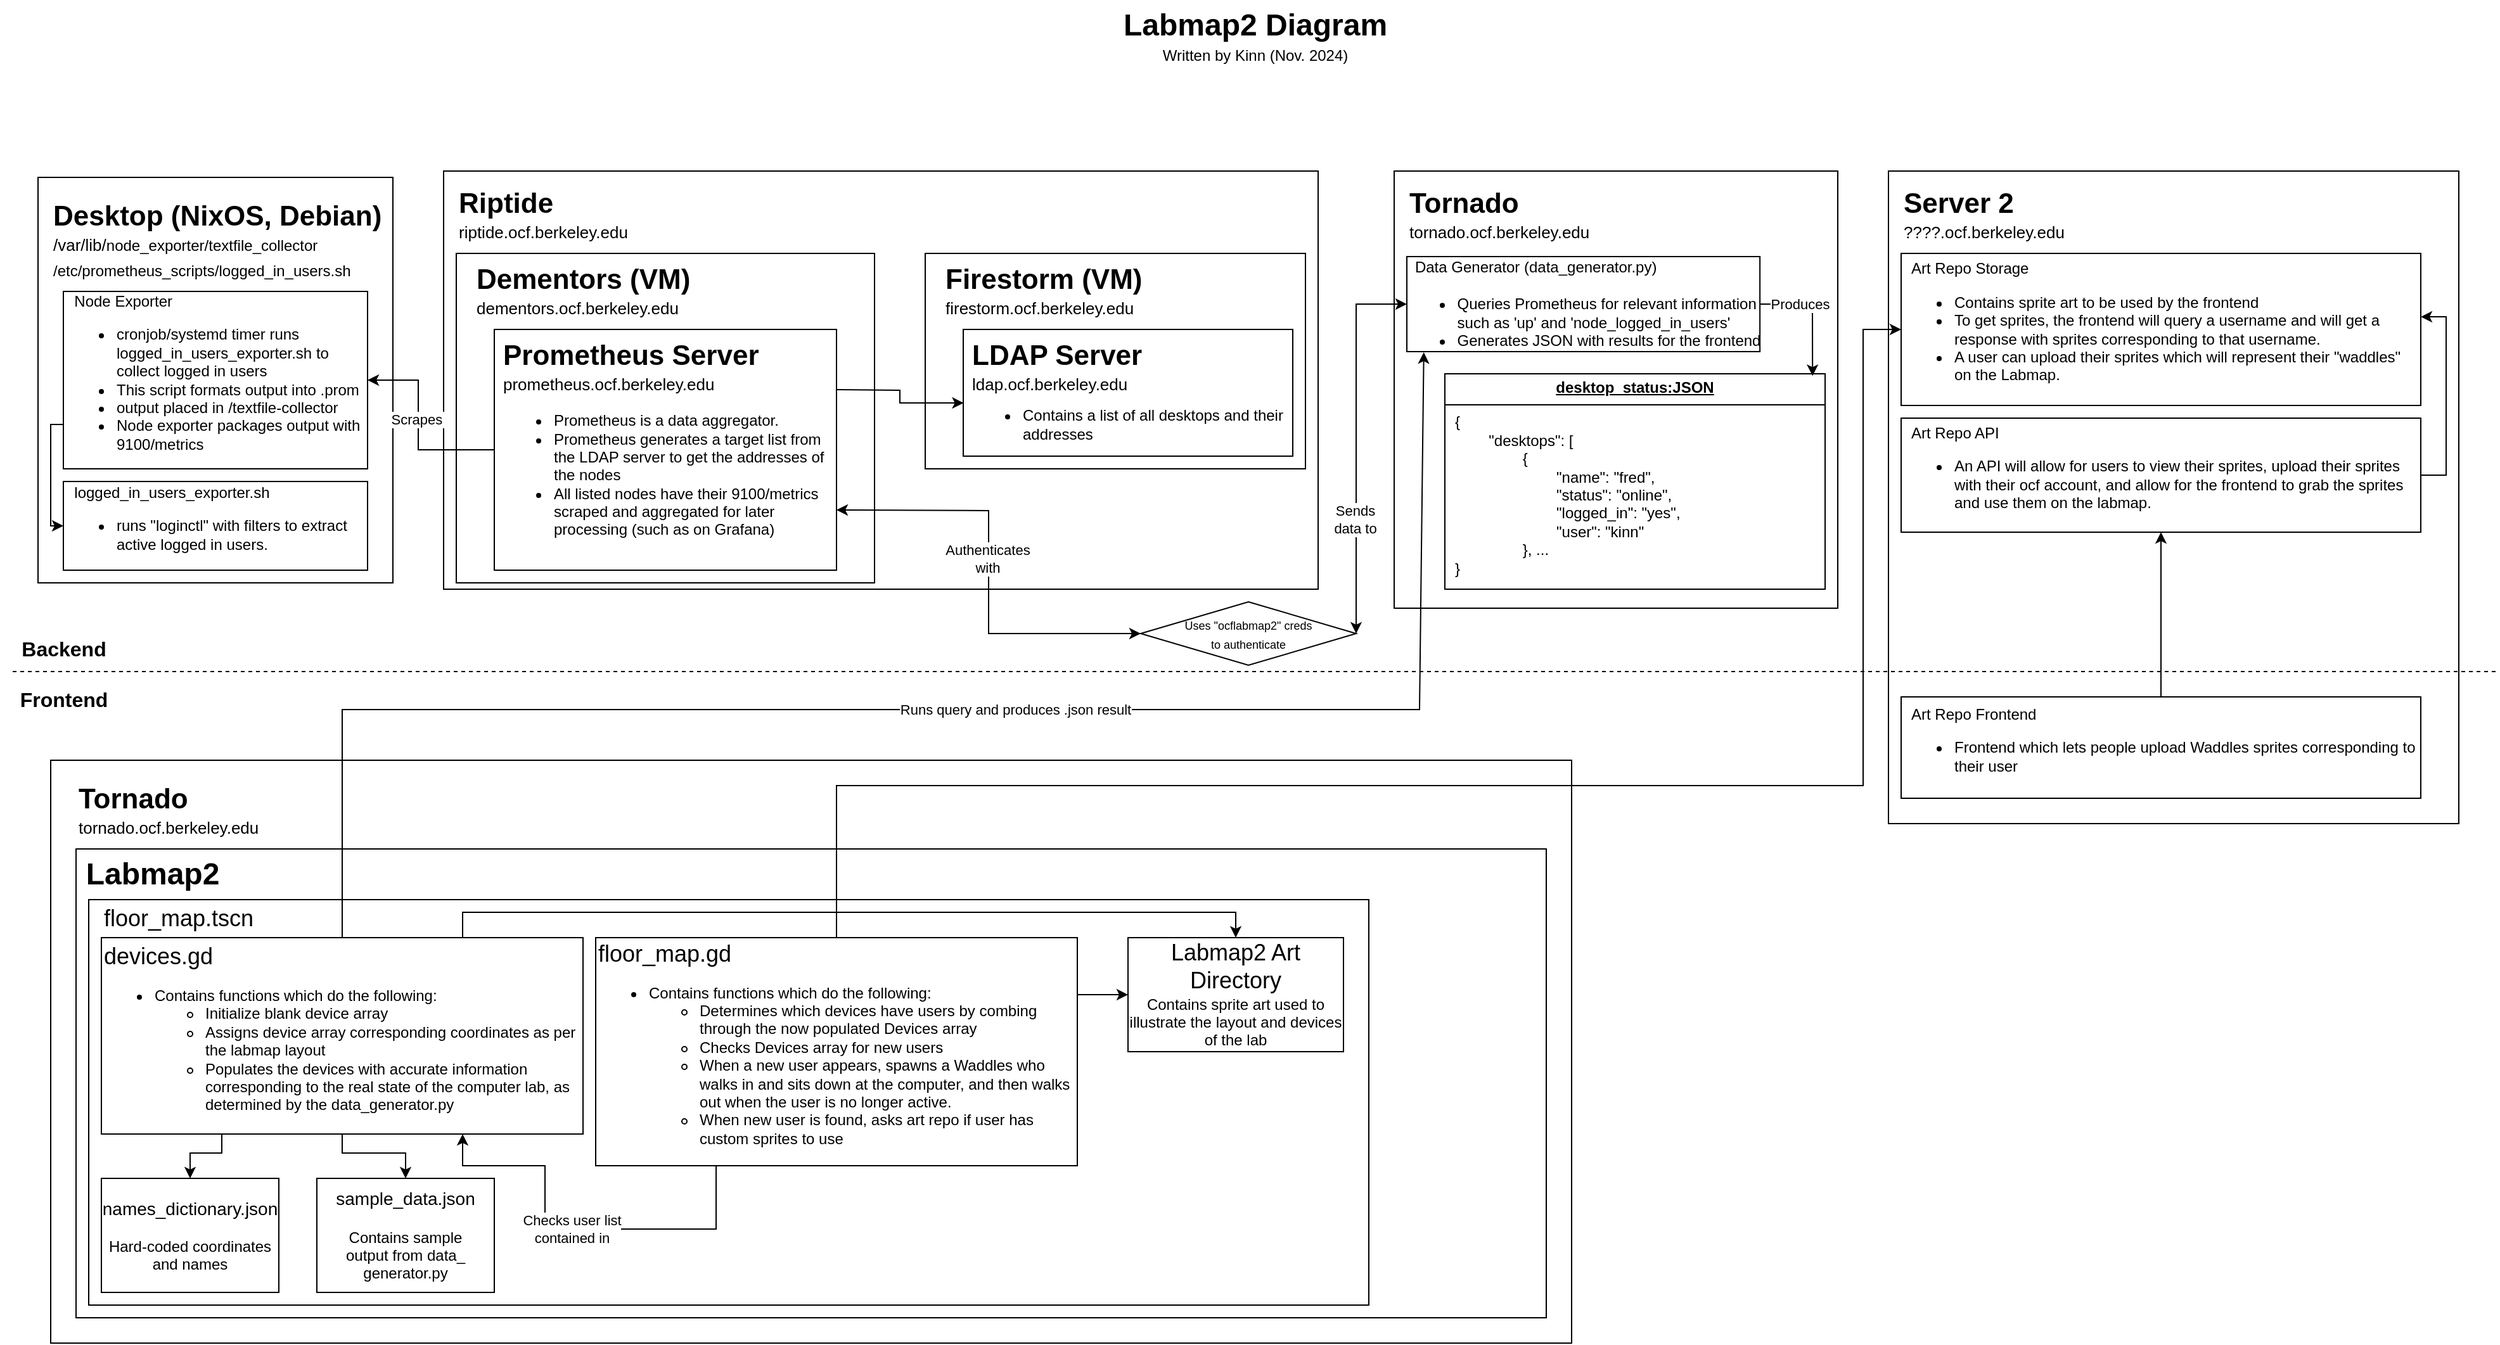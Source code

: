 <mxfile version="24.7.17">
  <diagram name="Page-1" id="e7e014a7-5840-1c2e-5031-d8a46d1fe8dd">
    <mxGraphModel dx="827" dy="511" grid="1" gridSize="10" guides="1" tooltips="1" connect="1" arrows="1" fold="1" page="1" pageScale="1" pageWidth="1980" pageHeight="1080" background="none" math="0" shadow="0">
      <root>
        <mxCell id="0" />
        <mxCell id="1" parent="0" />
        <mxCell id="_R0oTAtTKJcegxaHf9_w-74" value="" style="rounded=0;whiteSpace=wrap;html=1;" parent="1" vertex="1">
          <mxGeometry x="350" y="145" width="690" height="330" as="geometry" />
        </mxCell>
        <mxCell id="_R0oTAtTKJcegxaHf9_w-70" value="" style="rounded=0;whiteSpace=wrap;html=1;" parent="1" vertex="1">
          <mxGeometry x="360" y="210" width="330" height="260" as="geometry" />
        </mxCell>
        <mxCell id="_R0oTAtTKJcegxaHf9_w-42" value="Labmap2 Diagram" style="text;strokeColor=none;fillColor=none;html=1;fontSize=24;fontStyle=1;verticalAlign=middle;align=center;" parent="1" vertex="1">
          <mxGeometry x="940" y="10" width="100" height="40" as="geometry" />
        </mxCell>
        <mxCell id="_R0oTAtTKJcegxaHf9_w-43" value="&lt;font style=&quot;font-size: 16px;&quot;&gt;Frontend&lt;/font&gt;" style="text;strokeColor=none;fillColor=none;html=1;fontSize=24;fontStyle=1;verticalAlign=middle;align=center;" parent="1" vertex="1">
          <mxGeometry y="540" width="100" height="40" as="geometry" />
        </mxCell>
        <mxCell id="_R0oTAtTKJcegxaHf9_w-46" value="&lt;font style=&quot;font-size: 16px;&quot;&gt;Backend&lt;/font&gt;" style="text;strokeColor=none;fillColor=none;html=1;fontSize=24;fontStyle=1;verticalAlign=middle;align=center;" parent="1" vertex="1">
          <mxGeometry y="500" width="100" height="40" as="geometry" />
        </mxCell>
        <mxCell id="_R0oTAtTKJcegxaHf9_w-58" value="" style="rounded=0;whiteSpace=wrap;html=1;" parent="1" vertex="1">
          <mxGeometry x="30" y="150" width="280" height="320" as="geometry" />
        </mxCell>
        <mxCell id="_R0oTAtTKJcegxaHf9_w-59" value="&amp;nbsp; Node Exporter&lt;div&gt;&lt;ul&gt;&lt;li&gt;cronjob/systemd timer runs logged_in_users_exporter.sh to collect logged in users&lt;/li&gt;&lt;li&gt;This script formats output into .prom&lt;/li&gt;&lt;li&gt;output placed in /textfile-collector&lt;/li&gt;&lt;li&gt;Node exporter packages output with 9100/metrics&lt;/li&gt;&lt;/ul&gt;&lt;/div&gt;" style="rounded=0;whiteSpace=wrap;html=1;align=left;" parent="1" vertex="1">
          <mxGeometry x="50" y="240" width="240" height="140" as="geometry" />
        </mxCell>
        <mxCell id="_R0oTAtTKJcegxaHf9_w-61" value="&lt;font style=&quot;font-size: 22px;&quot;&gt;Desktop (NixOS, Debian)&lt;/font&gt;" style="text;strokeColor=none;fillColor=none;html=1;fontSize=24;fontStyle=1;verticalAlign=middle;align=left;" parent="1" vertex="1">
          <mxGeometry x="40" y="160" width="260" height="40" as="geometry" />
        </mxCell>
        <mxCell id="_R0oTAtTKJcegxaHf9_w-62" value="&amp;nbsp; logged_in_users_exporter.sh&lt;div&gt;&lt;ul&gt;&lt;li&gt;runs &quot;loginctl&quot; with filters to extract active logged in users.&lt;/li&gt;&lt;/ul&gt;&lt;/div&gt;" style="rounded=0;whiteSpace=wrap;html=1;align=left;" parent="1" vertex="1">
          <mxGeometry x="50" y="390" width="240" height="70" as="geometry" />
        </mxCell>
        <mxCell id="_R0oTAtTKJcegxaHf9_w-63" value="&lt;span style=&quot;font-size: 13px; font-weight: 400;&quot;&gt;/var/lib/&lt;/span&gt;&lt;span style=&quot;font-weight: normal; font-size: 12px;&quot;&gt;&lt;font style=&quot;font-size: 12px;&quot;&gt;node_exporter/textfile_collector&lt;/font&gt;&lt;/span&gt;" style="text;strokeColor=none;fillColor=none;html=1;fontSize=24;fontStyle=1;verticalAlign=middle;align=left;" parent="1" vertex="1">
          <mxGeometry x="40" y="190" width="260" height="20" as="geometry" />
        </mxCell>
        <mxCell id="_R0oTAtTKJcegxaHf9_w-64" value="&lt;span style=&quot;font-weight: 400;&quot;&gt;&lt;font style=&quot;font-size: 12px;&quot;&gt;/etc/prometheus_scripts/logged_in_users.sh&lt;/font&gt;&lt;/span&gt;" style="text;strokeColor=none;fillColor=none;html=1;fontSize=24;fontStyle=1;verticalAlign=middle;align=left;" parent="1" vertex="1">
          <mxGeometry x="40" y="210" width="260" height="20" as="geometry" />
        </mxCell>
        <mxCell id="_R0oTAtTKJcegxaHf9_w-65" value="" style="rounded=0;whiteSpace=wrap;html=1;" parent="1" vertex="1">
          <mxGeometry x="390" y="270" width="270" height="190" as="geometry" />
        </mxCell>
        <mxCell id="_R0oTAtTKJcegxaHf9_w-66" value="&lt;span style=&quot;font-size: 22px;&quot;&gt;Prometheus Server&lt;/span&gt;" style="text;strokeColor=none;fillColor=none;html=1;fontSize=24;fontStyle=1;verticalAlign=middle;align=left;" parent="1" vertex="1">
          <mxGeometry x="395" y="270" width="260" height="40" as="geometry" />
        </mxCell>
        <mxCell id="_R0oTAtTKJcegxaHf9_w-67" value="&lt;span style=&quot;font-size: 13px; font-weight: 400;&quot;&gt;prometheus.ocf.berkeley.edu&lt;/span&gt;" style="text;strokeColor=none;fillColor=none;html=1;fontSize=24;fontStyle=1;verticalAlign=middle;align=left;" parent="1" vertex="1">
          <mxGeometry x="395" y="300" width="260" height="20" as="geometry" />
        </mxCell>
        <mxCell id="_R0oTAtTKJcegxaHf9_w-69" value="&lt;ul style=&quot;font-size: 12px;&quot;&gt;&lt;li&gt;&lt;span style=&quot;font-size: 12px; font-weight: 400;&quot;&gt;Prometheus is a data aggregator.&lt;/span&gt;&lt;/li&gt;&lt;li&gt;&lt;span style=&quot;font-weight: 400;&quot;&gt;Prometheus generates a target list from&lt;br&gt;the LDAP server to get the addresses of&lt;br&gt;the nodes&lt;/span&gt;&lt;/li&gt;&lt;li&gt;&lt;span style=&quot;font-weight: 400;&quot;&gt;All listed nodes have their 9100/metrics&lt;br&gt;scraped and aggregated for later&lt;br&gt;processing (such as on Grafana)&lt;/span&gt;&lt;/li&gt;&lt;/ul&gt;" style="text;strokeColor=none;fillColor=none;html=1;fontSize=24;fontStyle=1;verticalAlign=middle;align=left;" parent="1" vertex="1">
          <mxGeometry x="395" y="330" width="260" height="110" as="geometry" />
        </mxCell>
        <mxCell id="_R0oTAtTKJcegxaHf9_w-72" value="&lt;span style=&quot;font-size: 22px;&quot;&gt;Dementors (VM)&lt;/span&gt;" style="text;strokeColor=none;fillColor=none;html=1;fontSize=24;fontStyle=1;verticalAlign=middle;align=left;" parent="1" vertex="1">
          <mxGeometry x="374" y="210" width="260" height="40" as="geometry" />
        </mxCell>
        <mxCell id="_R0oTAtTKJcegxaHf9_w-73" value="&lt;span style=&quot;font-size: 13px; font-weight: 400;&quot;&gt;dementors.ocf.berkeley.edu&lt;/span&gt;" style="text;strokeColor=none;fillColor=none;html=1;fontSize=24;fontStyle=1;verticalAlign=middle;align=left;" parent="1" vertex="1">
          <mxGeometry x="374" y="240" width="260" height="20" as="geometry" />
        </mxCell>
        <mxCell id="_R0oTAtTKJcegxaHf9_w-75" value="&lt;span style=&quot;font-size: 22px;&quot;&gt;Riptide&lt;/span&gt;" style="text;strokeColor=none;fillColor=none;html=1;fontSize=24;fontStyle=1;verticalAlign=middle;align=left;" parent="1" vertex="1">
          <mxGeometry x="360" y="150" width="260" height="40" as="geometry" />
        </mxCell>
        <mxCell id="_R0oTAtTKJcegxaHf9_w-76" value="&lt;span style=&quot;font-size: 13px; font-weight: 400;&quot;&gt;riptide.ocf.berkeley.edu&lt;/span&gt;" style="text;strokeColor=none;fillColor=none;html=1;fontSize=24;fontStyle=1;verticalAlign=middle;align=left;" parent="1" vertex="1">
          <mxGeometry x="360" y="180" width="260" height="20" as="geometry" />
        </mxCell>
        <mxCell id="_R0oTAtTKJcegxaHf9_w-80" style="edgeStyle=orthogonalEdgeStyle;rounded=0;orthogonalLoop=1;jettySize=auto;html=1;exitX=0.5;exitY=1;exitDx=0;exitDy=0;" parent="1" source="_R0oTAtTKJcegxaHf9_w-59" target="_R0oTAtTKJcegxaHf9_w-59" edge="1">
          <mxGeometry relative="1" as="geometry" />
        </mxCell>
        <mxCell id="_R0oTAtTKJcegxaHf9_w-82" value="" style="endArrow=classic;html=1;rounded=0;exitX=0;exitY=0.75;exitDx=0;exitDy=0;entryX=0;entryY=0.5;entryDx=0;entryDy=0;" parent="1" source="_R0oTAtTKJcegxaHf9_w-59" target="_R0oTAtTKJcegxaHf9_w-62" edge="1">
          <mxGeometry width="50" height="50" relative="1" as="geometry">
            <mxPoint x="150" y="390" as="sourcePoint" />
            <mxPoint x="200" y="340" as="targetPoint" />
            <Array as="points">
              <mxPoint x="40" y="345" />
              <mxPoint x="40" y="425" />
            </Array>
          </mxGeometry>
        </mxCell>
        <mxCell id="_R0oTAtTKJcegxaHf9_w-83" value="" style="rounded=0;whiteSpace=wrap;html=1;" parent="1" vertex="1">
          <mxGeometry x="1100" y="145" width="350" height="345" as="geometry" />
        </mxCell>
        <mxCell id="_R0oTAtTKJcegxaHf9_w-84" value="&lt;span style=&quot;font-size: 22px;&quot;&gt;Tornado&lt;/span&gt;" style="text;strokeColor=none;fillColor=none;html=1;fontSize=24;fontStyle=1;verticalAlign=middle;align=left;" parent="1" vertex="1">
          <mxGeometry x="1110" y="150" width="260" height="40" as="geometry" />
        </mxCell>
        <mxCell id="_R0oTAtTKJcegxaHf9_w-85" value="&lt;span style=&quot;font-size: 13px; font-weight: 400;&quot;&gt;tornado.ocf.berkeley.edu&lt;/span&gt;" style="text;strokeColor=none;fillColor=none;html=1;fontSize=24;fontStyle=1;verticalAlign=middle;align=left;" parent="1" vertex="1">
          <mxGeometry x="1110" y="180" width="260" height="20" as="geometry" />
        </mxCell>
        <mxCell id="_R0oTAtTKJcegxaHf9_w-88" value="&lt;div style=&quot;font-size: 24px; font-weight: 700; text-align: left; text-wrap: nowrap;&quot;&gt;&lt;span style=&quot;font-size: 12px; font-weight: 400;&quot;&gt;&amp;nbsp; Data Generator (data_generator.py)&lt;/span&gt;&lt;/div&gt;&lt;ul style=&quot;font-weight: 700; text-align: left; text-wrap: nowrap;&quot;&gt;&lt;li&gt;&lt;span style=&quot;font-weight: 400;&quot;&gt;Queries Prometheus for relevant information&lt;br&gt;such as &#39;up&#39; and &#39;node_logged_in_users&#39;&lt;/span&gt;&lt;/li&gt;&lt;li&gt;&lt;span style=&quot;font-weight: 400;&quot;&gt;Generates JSON with results for the frontend&lt;/span&gt;&lt;/li&gt;&lt;/ul&gt;" style="rounded=0;whiteSpace=wrap;html=1;" parent="1" vertex="1">
          <mxGeometry x="1110" y="212.5" width="278.57" height="75" as="geometry" />
        </mxCell>
        <mxCell id="_R0oTAtTKJcegxaHf9_w-89" value="&lt;p style=&quot;margin:0px;margin-top:4px;text-align:center;text-decoration:underline;&quot;&gt;&lt;b&gt;desktop_status:JSON&lt;/b&gt;&lt;/p&gt;&lt;hr size=&quot;1&quot; style=&quot;border-style:solid;&quot;&gt;&lt;p style=&quot;margin:0px;margin-left:8px;&quot;&gt;{&lt;/p&gt;&lt;p style=&quot;margin:0px;margin-left:8px;&quot;&gt;&lt;span style=&quot;white-space: pre;&quot;&gt;&#x9;&lt;/span&gt;&quot;desktops&quot;: [&lt;/p&gt;&lt;p style=&quot;margin:0px;margin-left:8px;&quot;&gt;&lt;span style=&quot;white-space: pre;&quot;&gt;&#x9;&lt;/span&gt;&lt;span style=&quot;white-space: pre;&quot;&gt;&#x9;&lt;/span&gt;{&lt;br&gt;&lt;/p&gt;&lt;p style=&quot;margin:0px;margin-left:8px;&quot;&gt;&lt;span style=&quot;white-space: pre;&quot;&gt;&#x9;&lt;/span&gt;&lt;span style=&quot;white-space: pre;&quot;&gt;&#x9;&lt;/span&gt;&lt;span style=&quot;white-space: pre;&quot;&gt;&#x9;&lt;/span&gt;&quot;name&quot;: &quot;fred&quot;,&lt;br&gt;&lt;/p&gt;&lt;p style=&quot;margin:0px;margin-left:8px;&quot;&gt;&lt;span style=&quot;white-space: pre;&quot;&gt;&#x9;&lt;/span&gt;&lt;span style=&quot;white-space: pre;&quot;&gt;&#x9;&lt;/span&gt;&lt;span style=&quot;white-space: pre;&quot;&gt;&#x9;&lt;/span&gt;&quot;status&quot;: &quot;online&quot;,&lt;br&gt;&lt;/p&gt;&lt;p style=&quot;margin:0px;margin-left:8px;&quot;&gt;&lt;span style=&quot;white-space: pre;&quot;&gt;&#x9;&lt;/span&gt;&lt;span style=&quot;white-space: pre;&quot;&gt;&#x9;&lt;/span&gt;&lt;span style=&quot;white-space: pre;&quot;&gt;&#x9;&lt;/span&gt;&quot;logged_in&quot;: &quot;yes&quot;,&lt;br&gt;&lt;/p&gt;&lt;p style=&quot;margin:0px;margin-left:8px;&quot;&gt;&lt;span style=&quot;white-space: pre;&quot;&gt;&#x9;&lt;/span&gt;&lt;span style=&quot;white-space: pre;&quot;&gt;&#x9;&lt;/span&gt;&lt;span style=&quot;white-space: pre;&quot;&gt;&#x9;&lt;/span&gt;&quot;user&quot;: &quot;kinn&quot;&lt;br&gt;&lt;/p&gt;&lt;p style=&quot;margin:0px;margin-left:8px;&quot;&gt;&lt;span style=&quot;white-space: pre;&quot;&gt;&#x9;&lt;/span&gt;&lt;span style=&quot;white-space: pre;&quot;&gt;&#x9;&lt;/span&gt;}, ...&lt;br&gt;&lt;/p&gt;&lt;p style=&quot;margin:0px;margin-left:8px;&quot;&gt;}&lt;/p&gt;&lt;p style=&quot;margin:0px;margin-left:8px;&quot;&gt;&lt;span style=&quot;white-space: pre;&quot;&gt;&#x9;&lt;/span&gt;&lt;br&gt;&lt;/p&gt;" style="verticalAlign=top;align=left;overflow=fill;html=1;whiteSpace=wrap;" parent="1" vertex="1">
          <mxGeometry x="1140" y="305" width="300" height="170" as="geometry" />
        </mxCell>
        <mxCell id="_R0oTAtTKJcegxaHf9_w-91" value="" style="endArrow=classic;html=1;rounded=0;exitX=1;exitY=0.5;exitDx=0;exitDy=0;entryX=0.967;entryY=0.01;entryDx=0;entryDy=0;entryPerimeter=0;" parent="1" source="_R0oTAtTKJcegxaHf9_w-88" target="_R0oTAtTKJcegxaHf9_w-89" edge="1">
          <mxGeometry width="50" height="50" relative="1" as="geometry">
            <mxPoint x="1130" y="365" as="sourcePoint" />
            <mxPoint x="1180" y="315" as="targetPoint" />
            <Array as="points">
              <mxPoint x="1430" y="250" />
            </Array>
          </mxGeometry>
        </mxCell>
        <mxCell id="E45NMd3pD-3T9T8s_Ec4-31" value="Produces" style="edgeLabel;html=1;align=center;verticalAlign=middle;resizable=0;points=[];" vertex="1" connectable="0" parent="_R0oTAtTKJcegxaHf9_w-91">
          <mxGeometry x="-0.152" y="1" relative="1" as="geometry">
            <mxPoint x="-11" as="offset" />
          </mxGeometry>
        </mxCell>
        <mxCell id="_R0oTAtTKJcegxaHf9_w-94" value="" style="rounded=0;whiteSpace=wrap;html=1;" parent="1" vertex="1">
          <mxGeometry x="730" y="210" width="300" height="170" as="geometry" />
        </mxCell>
        <mxCell id="_R0oTAtTKJcegxaHf9_w-95" value="" style="rounded=0;whiteSpace=wrap;html=1;" parent="1" vertex="1">
          <mxGeometry x="760" y="270" width="260" height="100" as="geometry" />
        </mxCell>
        <mxCell id="_R0oTAtTKJcegxaHf9_w-96" value="&lt;span style=&quot;font-size: 22px;&quot;&gt;LDAP Server&lt;/span&gt;" style="text;strokeColor=none;fillColor=none;html=1;fontSize=24;fontStyle=1;verticalAlign=middle;align=left;" parent="1" vertex="1">
          <mxGeometry x="765" y="270" width="260" height="40" as="geometry" />
        </mxCell>
        <mxCell id="_R0oTAtTKJcegxaHf9_w-97" value="&lt;span style=&quot;font-size: 13px; font-weight: 400;&quot;&gt;ldap.ocf.berkeley.edu&lt;/span&gt;" style="text;strokeColor=none;fillColor=none;html=1;fontSize=24;fontStyle=1;verticalAlign=middle;align=left;" parent="1" vertex="1">
          <mxGeometry x="765" y="300" width="260" height="20" as="geometry" />
        </mxCell>
        <mxCell id="_R0oTAtTKJcegxaHf9_w-98" value="&lt;ul style=&quot;font-size: 12px;&quot;&gt;&lt;li&gt;&lt;span style=&quot;font-weight: 400;&quot;&gt;Contains a list of all desktops and their&lt;br&gt;addresses&lt;/span&gt;&lt;/li&gt;&lt;/ul&gt;" style="text;strokeColor=none;fillColor=none;html=1;fontSize=24;fontStyle=1;verticalAlign=middle;align=left;" parent="1" vertex="1">
          <mxGeometry x="765" y="330" width="260" height="30" as="geometry" />
        </mxCell>
        <mxCell id="_R0oTAtTKJcegxaHf9_w-99" value="&lt;span style=&quot;font-size: 22px;&quot;&gt;Firestorm (VM)&lt;/span&gt;" style="text;strokeColor=none;fillColor=none;html=1;fontSize=24;fontStyle=1;verticalAlign=middle;align=left;" parent="1" vertex="1">
          <mxGeometry x="744" y="210" width="260" height="40" as="geometry" />
        </mxCell>
        <mxCell id="_R0oTAtTKJcegxaHf9_w-100" value="&lt;span style=&quot;font-size: 13px; font-weight: 400;&quot;&gt;firestorm.ocf.berkeley.edu&lt;/span&gt;" style="text;strokeColor=none;fillColor=none;html=1;fontSize=24;fontStyle=1;verticalAlign=middle;align=left;" parent="1" vertex="1">
          <mxGeometry x="744" y="240" width="260" height="20" as="geometry" />
        </mxCell>
        <mxCell id="_R0oTAtTKJcegxaHf9_w-101" value="" style="endArrow=classic;html=1;rounded=0;exitX=1;exitY=0.25;exitDx=0;exitDy=0;entryX=0.001;entryY=0.58;entryDx=0;entryDy=0;entryPerimeter=0;" parent="1" source="_R0oTAtTKJcegxaHf9_w-65" target="_R0oTAtTKJcegxaHf9_w-95" edge="1">
          <mxGeometry width="50" height="50" relative="1" as="geometry">
            <mxPoint x="740" y="400" as="sourcePoint" />
            <mxPoint x="790" y="350" as="targetPoint" />
            <Array as="points">
              <mxPoint x="710" y="318" />
              <mxPoint x="710" y="328" />
            </Array>
          </mxGeometry>
        </mxCell>
        <mxCell id="_R0oTAtTKJcegxaHf9_w-103" value="" style="rounded=0;whiteSpace=wrap;html=1;" parent="1" vertex="1">
          <mxGeometry x="1490" y="145" width="450" height="515" as="geometry" />
        </mxCell>
        <mxCell id="_R0oTAtTKJcegxaHf9_w-104" value="&lt;span style=&quot;font-size: 22px;&quot;&gt;Server 2&lt;/span&gt;" style="text;strokeColor=none;fillColor=none;html=1;fontSize=24;fontStyle=1;verticalAlign=middle;align=left;" parent="1" vertex="1">
          <mxGeometry x="1500" y="150" width="260" height="40" as="geometry" />
        </mxCell>
        <mxCell id="_R0oTAtTKJcegxaHf9_w-105" value="&lt;span style=&quot;font-size: 13px; font-weight: 400;&quot;&gt;????.ocf.berkeley.edu&lt;/span&gt;" style="text;strokeColor=none;fillColor=none;html=1;fontSize=24;fontStyle=1;verticalAlign=middle;align=left;" parent="1" vertex="1">
          <mxGeometry x="1500" y="180" width="260" height="20" as="geometry" />
        </mxCell>
        <mxCell id="_R0oTAtTKJcegxaHf9_w-106" value="&amp;nbsp; Art Repo Storage&lt;div&gt;&lt;ul&gt;&lt;li&gt;Contains sprite art to be used by the frontend&lt;/li&gt;&lt;li&gt;To get sprites, the frontend will query a username and will get a&lt;br&gt;response with sprites corresponding to that username.&lt;/li&gt;&lt;li&gt;A user can upload their sprites which will represent their &quot;waddles&quot;&lt;br&gt;on the Labmap.&lt;/li&gt;&lt;/ul&gt;&lt;/div&gt;" style="rounded=0;whiteSpace=wrap;html=1;align=left;" parent="1" vertex="1">
          <mxGeometry x="1500" y="210" width="410" height="120" as="geometry" />
        </mxCell>
        <mxCell id="_R0oTAtTKJcegxaHf9_w-125" value="&amp;nbsp; Art Repo API&lt;div&gt;&lt;ul&gt;&lt;li&gt;An API will allow for users to view their sprites, upload their sprites with their ocf account, and allow for the frontend to grab the sprites and use them on the labmap.&lt;/li&gt;&lt;/ul&gt;&lt;/div&gt;" style="rounded=0;whiteSpace=wrap;html=1;align=left;" parent="1" vertex="1">
          <mxGeometry x="1500" y="340" width="410" height="90" as="geometry" />
        </mxCell>
        <mxCell id="_R0oTAtTKJcegxaHf9_w-127" value="&lt;span style=&quot;font-weight: normal;&quot;&gt;&lt;font style=&quot;font-size: 12px;&quot;&gt;Written by Kinn (Nov. 2024)&lt;/font&gt;&lt;/span&gt;" style="text;strokeColor=none;fillColor=none;html=1;fontSize=24;fontStyle=1;verticalAlign=middle;align=center;" parent="1" vertex="1">
          <mxGeometry x="940" y="30" width="100" height="40" as="geometry" />
        </mxCell>
        <mxCell id="_R0oTAtTKJcegxaHf9_w-128" value="" style="rounded=0;whiteSpace=wrap;html=1;" parent="1" vertex="1">
          <mxGeometry x="40" y="610" width="1200" height="460" as="geometry" />
        </mxCell>
        <mxCell id="_R0oTAtTKJcegxaHf9_w-129" value="&lt;span style=&quot;font-size: 22px;&quot;&gt;Tornado&lt;/span&gt;" style="text;strokeColor=none;fillColor=none;html=1;fontSize=24;fontStyle=1;verticalAlign=middle;align=left;" parent="1" vertex="1">
          <mxGeometry x="60" y="620" width="260" height="40" as="geometry" />
        </mxCell>
        <mxCell id="_R0oTAtTKJcegxaHf9_w-130" value="&lt;span style=&quot;font-size: 13px; font-weight: 400;&quot;&gt;tornado.ocf.berkeley.edu&lt;/span&gt;" style="text;strokeColor=none;fillColor=none;html=1;fontSize=24;fontStyle=1;verticalAlign=middle;align=left;" parent="1" vertex="1">
          <mxGeometry x="60" y="650" width="260" height="20" as="geometry" />
        </mxCell>
        <mxCell id="_R0oTAtTKJcegxaHf9_w-132" value="" style="rounded=0;whiteSpace=wrap;html=1;align=left;" parent="1" vertex="1">
          <mxGeometry x="60" y="680" width="1160" height="370" as="geometry" />
        </mxCell>
        <mxCell id="_R0oTAtTKJcegxaHf9_w-136" value="&amp;nbsp; Art Repo Frontend&lt;div&gt;&lt;ul&gt;&lt;li&gt;Frontend which lets people upload Waddles sprites corresponding to their user&lt;/li&gt;&lt;/ul&gt;&lt;/div&gt;" style="rounded=0;whiteSpace=wrap;html=1;align=left;" parent="1" vertex="1">
          <mxGeometry x="1500" y="560" width="410" height="80" as="geometry" />
        </mxCell>
        <mxCell id="_R0oTAtTKJcegxaHf9_w-137" value="" style="endArrow=classic;html=1;rounded=0;exitX=0.5;exitY=0;exitDx=0;exitDy=0;entryX=0.5;entryY=1;entryDx=0;entryDy=0;" parent="1" source="_R0oTAtTKJcegxaHf9_w-136" target="_R0oTAtTKJcegxaHf9_w-125" edge="1">
          <mxGeometry width="50" height="50" relative="1" as="geometry">
            <mxPoint x="1230" y="470" as="sourcePoint" />
            <mxPoint x="1280" y="420" as="targetPoint" />
            <Array as="points" />
          </mxGeometry>
        </mxCell>
        <mxCell id="_R0oTAtTKJcegxaHf9_w-138" value="" style="endArrow=classic;html=1;rounded=0;exitX=1;exitY=0.5;exitDx=0;exitDy=0;entryX=1;entryY=0.417;entryDx=0;entryDy=0;entryPerimeter=0;" parent="1" source="_R0oTAtTKJcegxaHf9_w-125" target="_R0oTAtTKJcegxaHf9_w-106" edge="1">
          <mxGeometry width="50" height="50" relative="1" as="geometry">
            <mxPoint x="1610" y="430" as="sourcePoint" />
            <mxPoint x="1660" y="380" as="targetPoint" />
            <Array as="points">
              <mxPoint x="1930" y="385" />
              <mxPoint x="1930" y="260" />
            </Array>
          </mxGeometry>
        </mxCell>
        <mxCell id="_R0oTAtTKJcegxaHf9_w-41" value="" style="endArrow=none;dashed=1;html=1;rounded=0;" parent="1" edge="1">
          <mxGeometry width="50" height="50" relative="1" as="geometry">
            <mxPoint x="10" y="540" as="sourcePoint" />
            <mxPoint x="1970" y="540" as="targetPoint" />
          </mxGeometry>
        </mxCell>
        <mxCell id="E45NMd3pD-3T9T8s_Ec4-4" value="&lt;font style=&quot;font-size: 9px;&quot;&gt;Uses &quot;ocflabmap2&quot; creds&lt;/font&gt;&lt;div&gt;&lt;font style=&quot;font-size: 9px;&quot;&gt;to authenticate&lt;/font&gt;&lt;/div&gt;" style="rhombus;whiteSpace=wrap;html=1;" vertex="1" parent="1">
          <mxGeometry x="900" y="485" width="170" height="50" as="geometry" />
        </mxCell>
        <mxCell id="E45NMd3pD-3T9T8s_Ec4-7" value="" style="endArrow=classic;startArrow=classic;html=1;rounded=0;exitX=1;exitY=0.75;exitDx=0;exitDy=0;entryX=0;entryY=0.5;entryDx=0;entryDy=0;" edge="1" parent="1" source="_R0oTAtTKJcegxaHf9_w-65" target="E45NMd3pD-3T9T8s_Ec4-4">
          <mxGeometry width="50" height="50" relative="1" as="geometry">
            <mxPoint x="860" y="470" as="sourcePoint" />
            <mxPoint x="910" y="420" as="targetPoint" />
            <Array as="points">
              <mxPoint x="780" y="413" />
              <mxPoint x="780" y="510" />
            </Array>
          </mxGeometry>
        </mxCell>
        <mxCell id="E45NMd3pD-3T9T8s_Ec4-25" value="Authenticates&lt;div&gt;with&lt;/div&gt;" style="edgeLabel;html=1;align=center;verticalAlign=middle;resizable=0;points=[];" vertex="1" connectable="0" parent="E45NMd3pD-3T9T8s_Ec4-7">
          <mxGeometry x="-0.063" y="-1" relative="1" as="geometry">
            <mxPoint as="offset" />
          </mxGeometry>
        </mxCell>
        <mxCell id="E45NMd3pD-3T9T8s_Ec4-8" value="" style="endArrow=classic;startArrow=classic;html=1;rounded=0;entryX=0;entryY=0.5;entryDx=0;entryDy=0;exitX=1;exitY=0.5;exitDx=0;exitDy=0;" edge="1" parent="1" source="E45NMd3pD-3T9T8s_Ec4-4" target="_R0oTAtTKJcegxaHf9_w-88">
          <mxGeometry width="50" height="50" relative="1" as="geometry">
            <mxPoint x="860" y="470" as="sourcePoint" />
            <mxPoint x="910" y="420" as="targetPoint" />
            <Array as="points">
              <mxPoint x="1070" y="250" />
            </Array>
          </mxGeometry>
        </mxCell>
        <mxCell id="E45NMd3pD-3T9T8s_Ec4-26" value="Sends&lt;div&gt;data to&lt;/div&gt;" style="edgeLabel;html=1;align=center;verticalAlign=middle;resizable=0;points=[];" vertex="1" connectable="0" parent="E45NMd3pD-3T9T8s_Ec4-8">
          <mxGeometry x="-0.398" y="1" relative="1" as="geometry">
            <mxPoint as="offset" />
          </mxGeometry>
        </mxCell>
        <mxCell id="E45NMd3pD-3T9T8s_Ec4-9" value="Labmap2" style="text;strokeColor=none;fillColor=none;html=1;fontSize=24;fontStyle=1;verticalAlign=middle;align=center;" vertex="1" parent="1">
          <mxGeometry x="70" y="680" width="100" height="40" as="geometry" />
        </mxCell>
        <mxCell id="E45NMd3pD-3T9T8s_Ec4-17" value="" style="rounded=0;whiteSpace=wrap;html=1;" vertex="1" parent="1">
          <mxGeometry x="70" y="720" width="1010" height="320" as="geometry" />
        </mxCell>
        <mxCell id="E45NMd3pD-3T9T8s_Ec4-10" value="&lt;font style=&quot;font-size: 18px;&quot;&gt;devices.gd&lt;/font&gt;&lt;div&gt;&lt;ul&gt;&lt;li&gt;&lt;font style=&quot;font-size: 12px;&quot;&gt;Contains functions which do the following:&lt;/font&gt;&lt;/li&gt;&lt;ul&gt;&lt;li&gt;Initialize blank device array&lt;/li&gt;&lt;li&gt;Assigns device array corresponding coordinates as per the labmap layout&lt;/li&gt;&lt;li&gt;Populates the devices with accurate information corresponding to the real state of the computer lab, as determined by the data_generator.py&lt;/li&gt;&lt;/ul&gt;&lt;/ul&gt;&lt;/div&gt;" style="rounded=0;whiteSpace=wrap;html=1;align=left;" vertex="1" parent="1">
          <mxGeometry x="80" y="750" width="380" height="155" as="geometry" />
        </mxCell>
        <mxCell id="E45NMd3pD-3T9T8s_Ec4-11" value="&lt;font style=&quot;font-size: 14px;&quot;&gt;names_dictionary.json&lt;/font&gt;&lt;div&gt;&lt;span style=&quot;text-align: left; background-color: initial;&quot;&gt;&lt;br&gt;&lt;/span&gt;&lt;/div&gt;&lt;div&gt;&lt;span style=&quot;text-align: left; background-color: initial;&quot;&gt;Hard-coded coordinates and names&lt;/span&gt;&lt;/div&gt;" style="rounded=0;whiteSpace=wrap;html=1;" vertex="1" parent="1">
          <mxGeometry x="80" y="940" width="140" height="90" as="geometry" />
        </mxCell>
        <mxCell id="E45NMd3pD-3T9T8s_Ec4-12" value="&lt;font style=&quot;font-size: 14px;&quot;&gt;sample_data.json&lt;/font&gt;&lt;div&gt;&lt;br&gt;&lt;/div&gt;&lt;div&gt;&lt;font style=&quot;font-size: 12px;&quot;&gt;Contains sample&lt;/font&gt;&lt;/div&gt;&lt;div&gt;&lt;font style=&quot;font-size: 12px;&quot;&gt;output from data_&lt;/font&gt;&lt;/div&gt;&lt;div&gt;&lt;font style=&quot;font-size: 12px;&quot;&gt;generator.py&lt;/font&gt;&lt;/div&gt;" style="rounded=0;whiteSpace=wrap;html=1;" vertex="1" parent="1">
          <mxGeometry x="250" y="940" width="140" height="90" as="geometry" />
        </mxCell>
        <mxCell id="E45NMd3pD-3T9T8s_Ec4-13" value="" style="endArrow=classic;html=1;rounded=0;exitX=0.25;exitY=1;exitDx=0;exitDy=0;entryX=0.5;entryY=0;entryDx=0;entryDy=0;" edge="1" parent="1" source="E45NMd3pD-3T9T8s_Ec4-10" target="E45NMd3pD-3T9T8s_Ec4-11">
          <mxGeometry width="50" height="50" relative="1" as="geometry">
            <mxPoint x="460" y="820" as="sourcePoint" />
            <mxPoint x="510" y="770" as="targetPoint" />
            <Array as="points">
              <mxPoint x="175" y="920" />
              <mxPoint x="150" y="920" />
            </Array>
          </mxGeometry>
        </mxCell>
        <mxCell id="E45NMd3pD-3T9T8s_Ec4-14" value="" style="endArrow=classic;html=1;rounded=0;entryX=0.5;entryY=0;entryDx=0;entryDy=0;exitX=0.5;exitY=1;exitDx=0;exitDy=0;" edge="1" parent="1" source="E45NMd3pD-3T9T8s_Ec4-10" target="E45NMd3pD-3T9T8s_Ec4-12">
          <mxGeometry width="50" height="50" relative="1" as="geometry">
            <mxPoint x="460" y="820" as="sourcePoint" />
            <mxPoint x="510" y="770" as="targetPoint" />
            <Array as="points">
              <mxPoint x="270" y="920" />
              <mxPoint x="320" y="920" />
            </Array>
          </mxGeometry>
        </mxCell>
        <mxCell id="E45NMd3pD-3T9T8s_Ec4-15" value="&lt;font style=&quot;font-size: 18px;&quot;&gt;floor_map.gd&lt;/font&gt;&lt;div&gt;&lt;ul&gt;&lt;li&gt;&lt;font style=&quot;font-size: 12px;&quot;&gt;Contains functions which do the following:&lt;/font&gt;&lt;/li&gt;&lt;ul&gt;&lt;li&gt;Determines which devices have users by combing through the now populated Devices array&lt;/li&gt;&lt;li&gt;Checks Devices array for new users&lt;/li&gt;&lt;li&gt;When a new user appears, spawns a Waddles who walks in and sits down at the computer, and then walks out when the user is no longer active.&lt;/li&gt;&lt;li&gt;&lt;span style=&quot;background-color: initial;&quot;&gt;When new user is found, asks art repo if user has custom sprites to use&lt;/span&gt;&lt;br&gt;&lt;/li&gt;&lt;/ul&gt;&lt;/ul&gt;&lt;/div&gt;" style="rounded=0;whiteSpace=wrap;html=1;align=left;" vertex="1" parent="1">
          <mxGeometry x="470" y="750" width="380" height="180" as="geometry" />
        </mxCell>
        <mxCell id="E45NMd3pD-3T9T8s_Ec4-16" value="&lt;font style=&quot;font-size: 18px;&quot;&gt;Labmap2 Art Directory&lt;/font&gt;&lt;div&gt;&lt;font style=&quot;font-size: 12px;&quot;&gt;Contains sprite art used to illustrate the layout and devices of the lab&lt;/font&gt;&lt;/div&gt;" style="rounded=0;whiteSpace=wrap;html=1;" vertex="1" parent="1">
          <mxGeometry x="890" y="750" width="170" height="90" as="geometry" />
        </mxCell>
        <mxCell id="E45NMd3pD-3T9T8s_Ec4-19" value="&lt;span style=&quot;font-weight: normal;&quot;&gt;&lt;font style=&quot;font-size: 18px;&quot;&gt;floor_map.tscn&lt;/font&gt;&lt;/span&gt;" style="text;strokeColor=none;fillColor=none;html=1;fontSize=24;fontStyle=1;verticalAlign=middle;align=left;" vertex="1" parent="1">
          <mxGeometry x="80" y="713" width="100" height="40" as="geometry" />
        </mxCell>
        <mxCell id="E45NMd3pD-3T9T8s_Ec4-20" value="" style="endArrow=classic;html=1;rounded=0;exitX=0.75;exitY=0;exitDx=0;exitDy=0;entryX=0.5;entryY=0;entryDx=0;entryDy=0;" edge="1" parent="1" source="E45NMd3pD-3T9T8s_Ec4-10" target="E45NMd3pD-3T9T8s_Ec4-16">
          <mxGeometry width="50" height="50" relative="1" as="geometry">
            <mxPoint x="510" y="870" as="sourcePoint" />
            <mxPoint x="560" y="820" as="targetPoint" />
            <Array as="points">
              <mxPoint x="365" y="730" />
              <mxPoint x="975" y="730" />
            </Array>
          </mxGeometry>
        </mxCell>
        <mxCell id="E45NMd3pD-3T9T8s_Ec4-22" value="" style="endArrow=classic;html=1;rounded=0;entryX=0;entryY=0.5;entryDx=0;entryDy=0;exitX=1;exitY=0.25;exitDx=0;exitDy=0;" edge="1" parent="1" source="E45NMd3pD-3T9T8s_Ec4-15" target="E45NMd3pD-3T9T8s_Ec4-16">
          <mxGeometry width="50" height="50" relative="1" as="geometry">
            <mxPoint x="850" y="800" as="sourcePoint" />
            <mxPoint x="900" y="750" as="targetPoint" />
            <Array as="points">
              <mxPoint x="870" y="795" />
            </Array>
          </mxGeometry>
        </mxCell>
        <mxCell id="E45NMd3pD-3T9T8s_Ec4-27" value="" style="endArrow=classic;html=1;rounded=0;entryX=0.048;entryY=1.007;entryDx=0;entryDy=0;exitX=0.5;exitY=0;exitDx=0;exitDy=0;entryPerimeter=0;" edge="1" parent="1" source="E45NMd3pD-3T9T8s_Ec4-10" target="_R0oTAtTKJcegxaHf9_w-88">
          <mxGeometry width="50" height="50" relative="1" as="geometry">
            <mxPoint x="790" y="760" as="sourcePoint" />
            <mxPoint x="840" y="710" as="targetPoint" />
            <Array as="points">
              <mxPoint x="270" y="570" />
              <mxPoint x="1120" y="570" />
            </Array>
          </mxGeometry>
        </mxCell>
        <mxCell id="E45NMd3pD-3T9T8s_Ec4-28" value="Runs query and produces .json result" style="edgeLabel;html=1;align=center;verticalAlign=middle;resizable=0;points=[];" vertex="1" connectable="0" parent="E45NMd3pD-3T9T8s_Ec4-27">
          <mxGeometry x="0.083" y="-2" relative="1" as="geometry">
            <mxPoint y="-2" as="offset" />
          </mxGeometry>
        </mxCell>
        <mxCell id="E45NMd3pD-3T9T8s_Ec4-29" value="" style="endArrow=classic;html=1;rounded=0;exitX=0;exitY=0.5;exitDx=0;exitDy=0;entryX=1;entryY=0.5;entryDx=0;entryDy=0;" edge="1" parent="1" source="_R0oTAtTKJcegxaHf9_w-65" target="_R0oTAtTKJcegxaHf9_w-59">
          <mxGeometry width="50" height="50" relative="1" as="geometry">
            <mxPoint x="470" y="380" as="sourcePoint" />
            <mxPoint x="520" y="330" as="targetPoint" />
            <Array as="points">
              <mxPoint x="330" y="365" />
              <mxPoint x="330" y="310" />
            </Array>
          </mxGeometry>
        </mxCell>
        <mxCell id="E45NMd3pD-3T9T8s_Ec4-30" value="Scrapes&amp;nbsp;" style="edgeLabel;html=1;align=center;verticalAlign=middle;resizable=0;points=[];" vertex="1" connectable="0" parent="E45NMd3pD-3T9T8s_Ec4-29">
          <mxGeometry x="0.156" relative="1" as="geometry">
            <mxPoint y="5" as="offset" />
          </mxGeometry>
        </mxCell>
        <mxCell id="E45NMd3pD-3T9T8s_Ec4-32" value="" style="endArrow=classic;html=1;rounded=0;entryX=0.75;entryY=1;entryDx=0;entryDy=0;exitX=0.25;exitY=1;exitDx=0;exitDy=0;" edge="1" parent="1" source="E45NMd3pD-3T9T8s_Ec4-15" target="E45NMd3pD-3T9T8s_Ec4-10">
          <mxGeometry width="50" height="50" relative="1" as="geometry">
            <mxPoint x="565" y="930" as="sourcePoint" />
            <mxPoint x="490" y="870" as="targetPoint" />
            <Array as="points">
              <mxPoint x="565" y="980" />
              <mxPoint x="430" y="980" />
              <mxPoint x="430" y="930" />
              <mxPoint x="365" y="930" />
            </Array>
          </mxGeometry>
        </mxCell>
        <mxCell id="E45NMd3pD-3T9T8s_Ec4-34" value="Checks user list&lt;div&gt;contained in&lt;/div&gt;" style="edgeLabel;html=1;align=center;verticalAlign=middle;resizable=0;points=[];" vertex="1" connectable="0" parent="E45NMd3pD-3T9T8s_Ec4-32">
          <mxGeometry x="0.009" relative="1" as="geometry">
            <mxPoint as="offset" />
          </mxGeometry>
        </mxCell>
        <mxCell id="E45NMd3pD-3T9T8s_Ec4-36" value="" style="endArrow=classic;html=1;rounded=0;exitX=0.5;exitY=0;exitDx=0;exitDy=0;entryX=0;entryY=0.5;entryDx=0;entryDy=0;" edge="1" parent="1" source="E45NMd3pD-3T9T8s_Ec4-15" target="_R0oTAtTKJcegxaHf9_w-106">
          <mxGeometry width="50" height="50" relative="1" as="geometry">
            <mxPoint x="1220" y="750" as="sourcePoint" />
            <mxPoint x="1270" y="700" as="targetPoint" />
            <Array as="points">
              <mxPoint x="660" y="630" />
              <mxPoint x="1470" y="630" />
              <mxPoint x="1470" y="270" />
            </Array>
          </mxGeometry>
        </mxCell>
      </root>
    </mxGraphModel>
  </diagram>
</mxfile>
